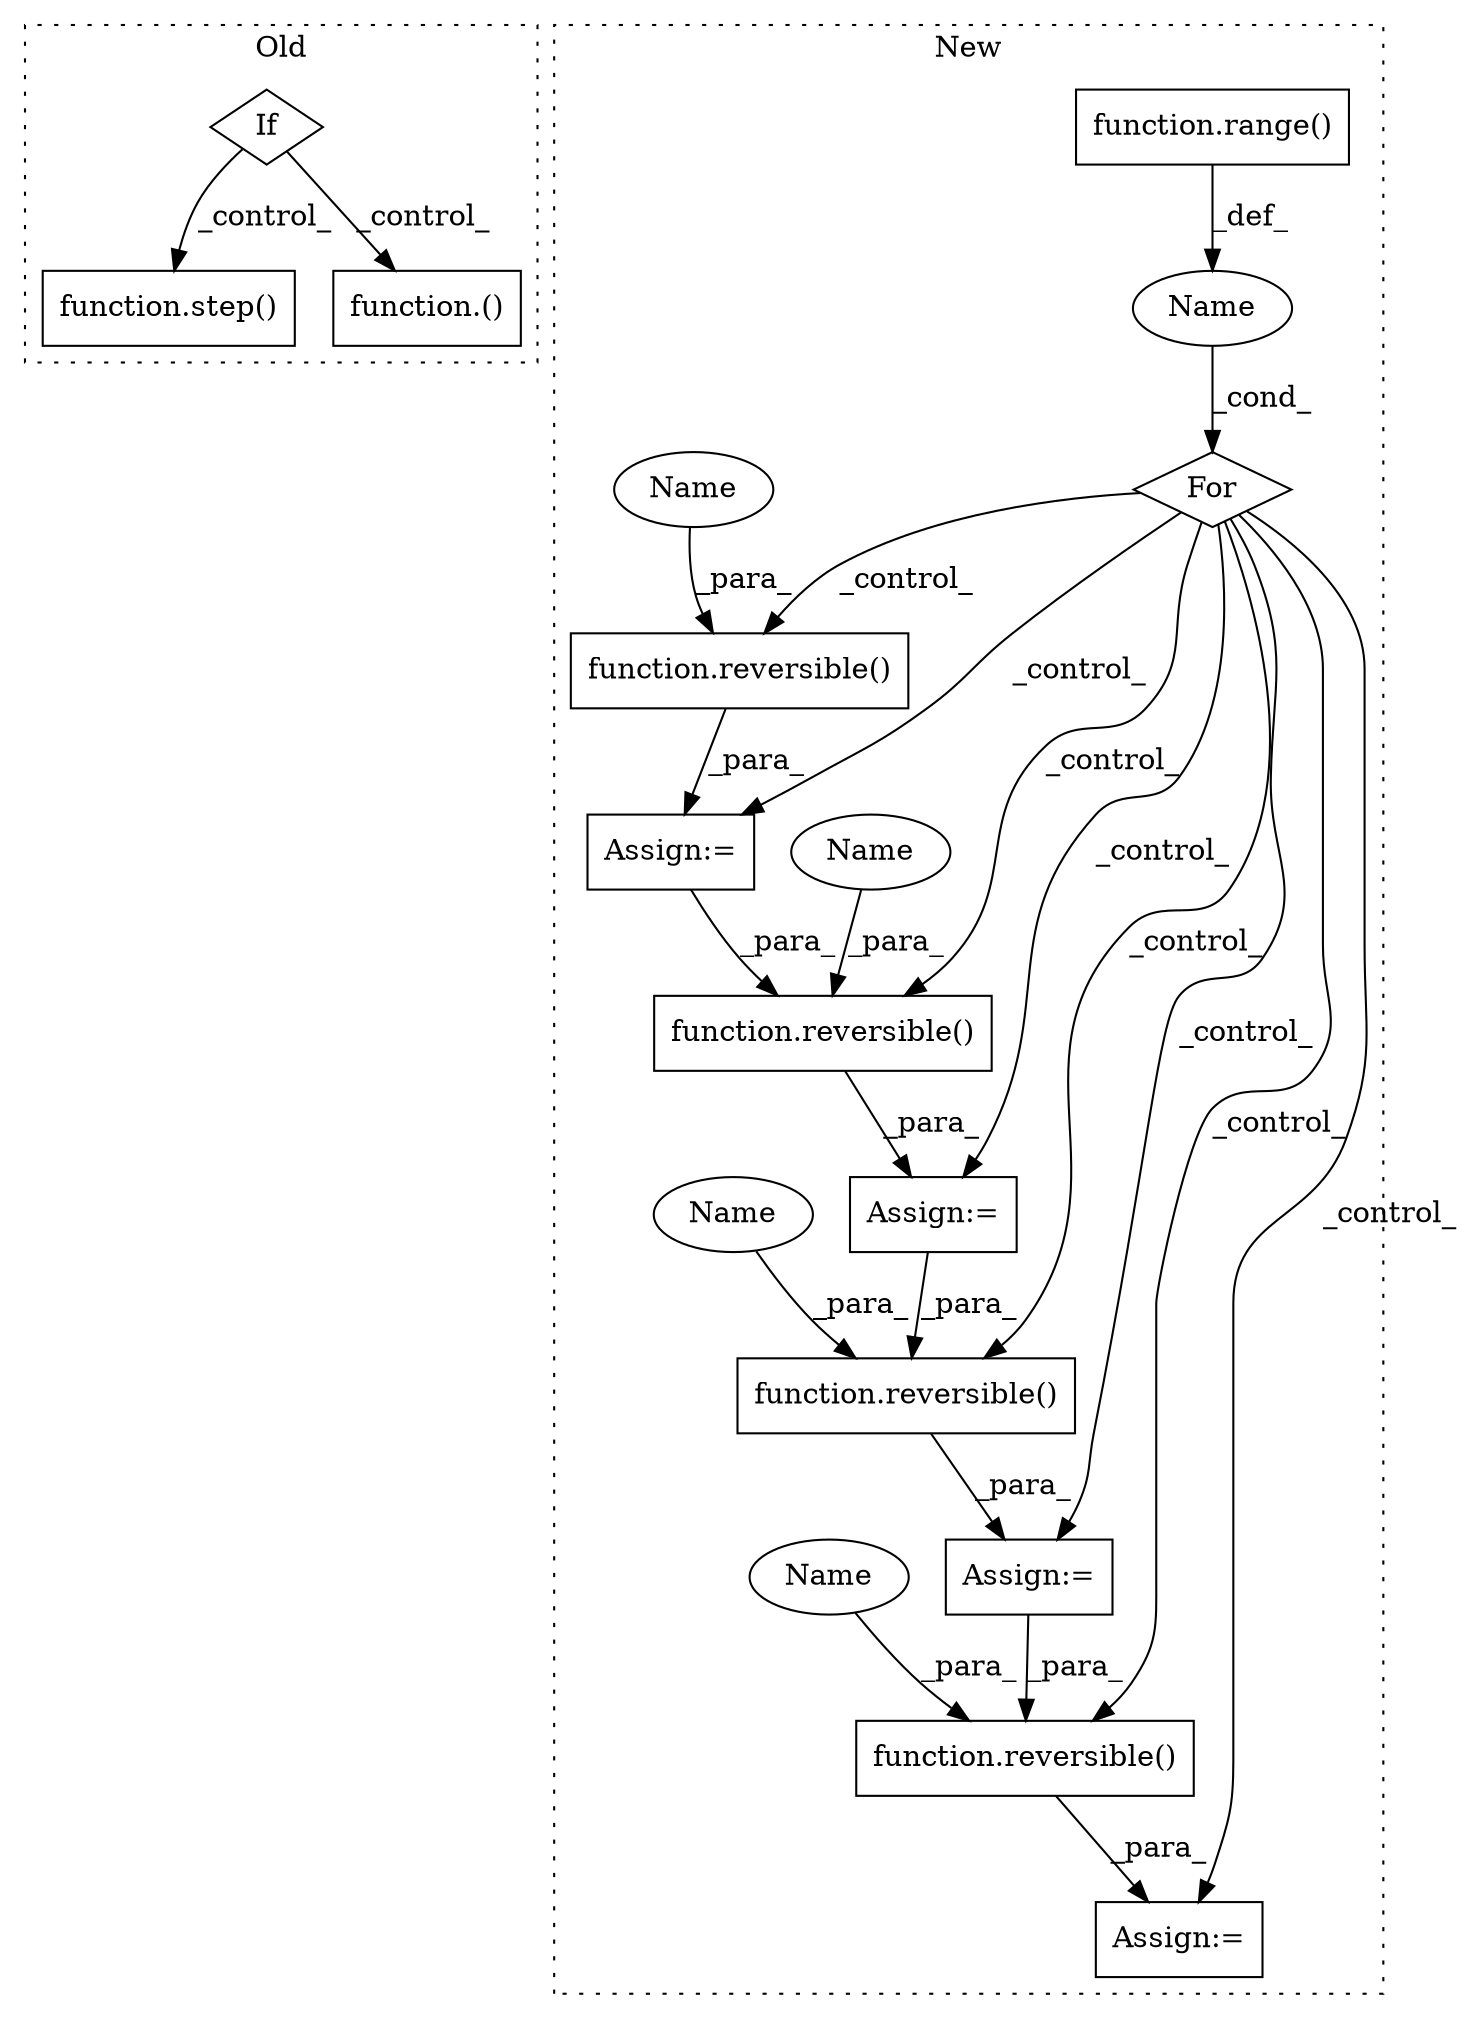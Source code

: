 digraph G {
subgraph cluster0 {
1 [label="function.step()" a="75" s="11862,11870" l="5,1" shape="box"];
5 [label="If" a="96" s="11770" l="3" shape="diamond"];
7 [label="function.()" a="75" s="11808,11827" l="10,1" shape="box"];
label = "Old";
style="dotted";
}
subgraph cluster1 {
2 [label="function.reversible()" a="75" s="10493,10549" l="11,1" shape="box"];
3 [label="Name" a="87" s="10313" l="1" shape="ellipse"];
4 [label="function.reversible()" a="75" s="10565,10607" l="11,1" shape="box"];
6 [label="For" a="107" s="10309,10345" l="4,10" shape="diamond"];
8 [label="function.reversible()" a="75" s="10435,10477" l="11,1" shape="box"];
9 [label="Assign:=" a="68" s="10358" l="3" shape="box"];
10 [label="function.reversible()" a="75" s="10361,10419" l="11,1" shape="box"];
11 [label="Assign:=" a="68" s="10562" l="3" shape="box"];
12 [label="Assign:=" a="68" s="10490" l="3" shape="box"];
13 [label="Assign:=" a="68" s="10432" l="3" shape="box"];
14 [label="function.range()" a="75" s="10318,10344" l="6,1" shape="box"];
15 [label="Name" a="87" s="10372" l="3" shape="ellipse"];
16 [label="Name" a="87" s="10504" l="3" shape="ellipse"];
17 [label="Name" a="87" s="10576" l="3" shape="ellipse"];
18 [label="Name" a="87" s="10446" l="3" shape="ellipse"];
label = "New";
style="dotted";
}
2 -> 12 [label="_para_"];
3 -> 6 [label="_cond_"];
4 -> 11 [label="_para_"];
5 -> 1 [label="_control_"];
5 -> 7 [label="_control_"];
6 -> 13 [label="_control_"];
6 -> 8 [label="_control_"];
6 -> 9 [label="_control_"];
6 -> 2 [label="_control_"];
6 -> 4 [label="_control_"];
6 -> 11 [label="_control_"];
6 -> 10 [label="_control_"];
6 -> 12 [label="_control_"];
8 -> 13 [label="_para_"];
9 -> 8 [label="_para_"];
10 -> 9 [label="_para_"];
12 -> 4 [label="_para_"];
13 -> 2 [label="_para_"];
14 -> 3 [label="_def_"];
15 -> 10 [label="_para_"];
16 -> 2 [label="_para_"];
17 -> 4 [label="_para_"];
18 -> 8 [label="_para_"];
}